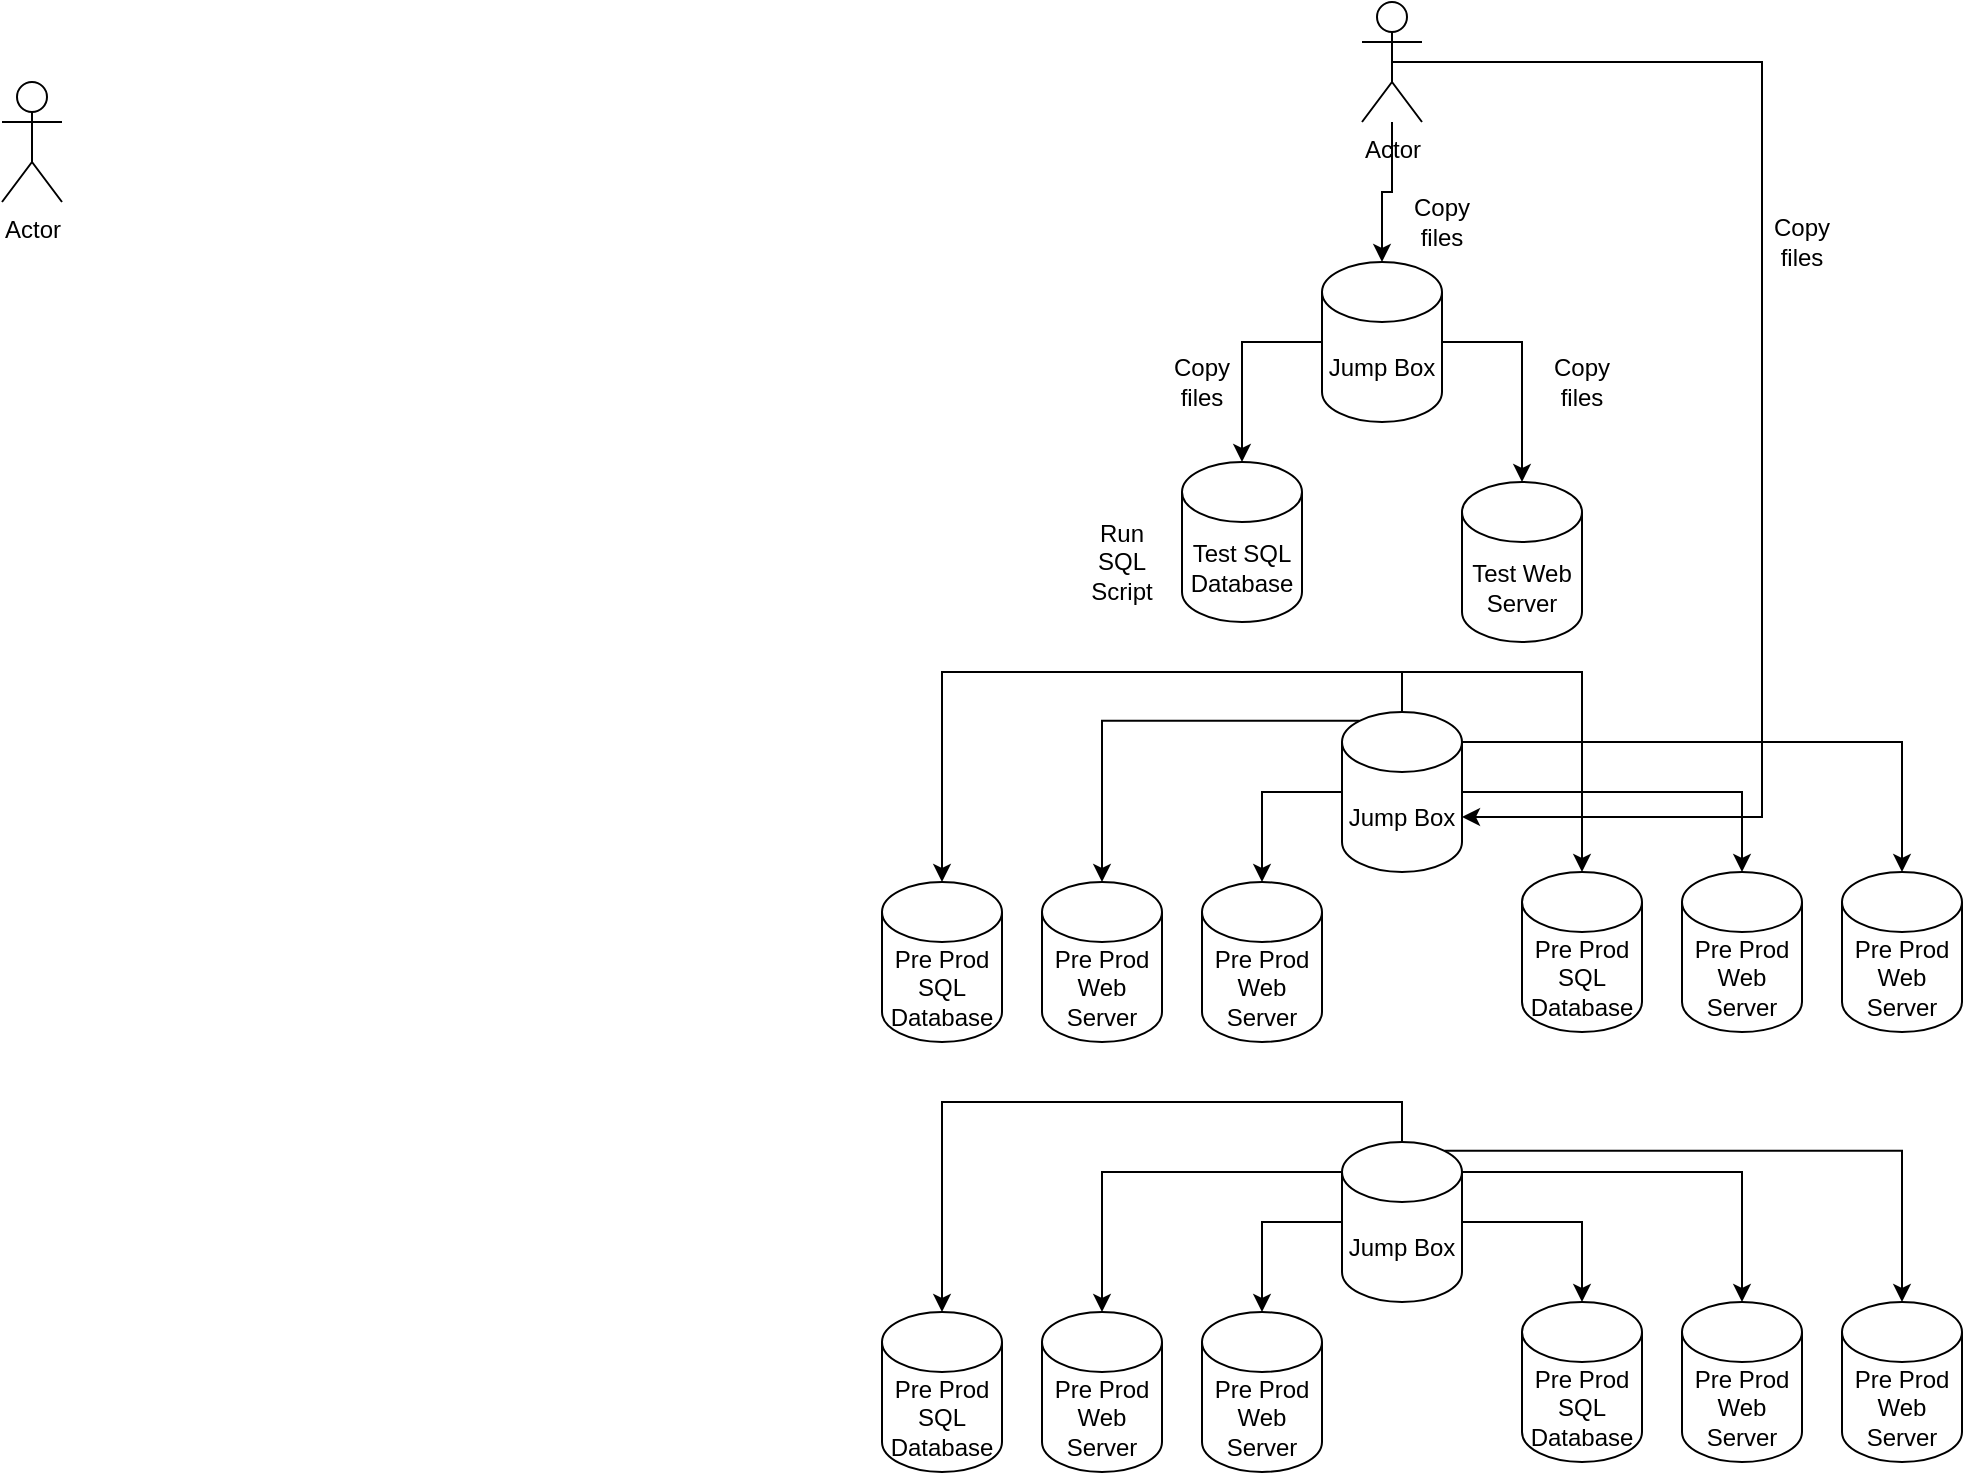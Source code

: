 <mxfile version="14.2.9" type="github">
  <diagram id="-gQqazLIwscCpqw2A1-1" name="Page-1">
    <mxGraphModel dx="1182" dy="732" grid="1" gridSize="10" guides="1" tooltips="1" connect="1" arrows="1" fold="1" page="1" pageScale="1" pageWidth="1169" pageHeight="827" math="0" shadow="0">
      <root>
        <mxCell id="0" />
        <mxCell id="1" parent="0" />
        <mxCell id="94rFRu-ZrwrCg0cZfIQB-1" value="Actor" style="shape=umlActor;verticalLabelPosition=bottom;verticalAlign=top;html=1;outlineConnect=0;" vertex="1" parent="1">
          <mxGeometry x="170" y="70" width="30" height="60" as="geometry" />
        </mxCell>
        <mxCell id="94rFRu-ZrwrCg0cZfIQB-14" value="" style="edgeStyle=orthogonalEdgeStyle;rounded=0;orthogonalLoop=1;jettySize=auto;html=1;" edge="1" parent="1" source="94rFRu-ZrwrCg0cZfIQB-2" target="94rFRu-ZrwrCg0cZfIQB-11">
          <mxGeometry relative="1" as="geometry" />
        </mxCell>
        <mxCell id="94rFRu-ZrwrCg0cZfIQB-31" style="edgeStyle=orthogonalEdgeStyle;rounded=0;orthogonalLoop=1;jettySize=auto;html=1;exitX=0.5;exitY=0.5;exitDx=0;exitDy=0;exitPerimeter=0;entryX=1;entryY=0;entryDx=0;entryDy=52.5;entryPerimeter=0;" edge="1" parent="1" source="94rFRu-ZrwrCg0cZfIQB-2" target="94rFRu-ZrwrCg0cZfIQB-30">
          <mxGeometry relative="1" as="geometry">
            <mxPoint x="1050" y="430" as="targetPoint" />
            <Array as="points">
              <mxPoint x="1050" y="60" />
              <mxPoint x="1050" y="438" />
            </Array>
          </mxGeometry>
        </mxCell>
        <mxCell id="94rFRu-ZrwrCg0cZfIQB-2" value="Actor" style="shape=umlActor;verticalLabelPosition=bottom;verticalAlign=top;html=1;outlineConnect=0;" vertex="1" parent="1">
          <mxGeometry x="850" y="30" width="30" height="60" as="geometry" />
        </mxCell>
        <mxCell id="94rFRu-ZrwrCg0cZfIQB-3" value="Test SQL Database" style="shape=cylinder3;whiteSpace=wrap;html=1;boundedLbl=1;backgroundOutline=1;size=15;" vertex="1" parent="1">
          <mxGeometry x="760" y="260" width="60" height="80" as="geometry" />
        </mxCell>
        <mxCell id="94rFRu-ZrwrCg0cZfIQB-4" value="Test Web Server" style="shape=cylinder3;whiteSpace=wrap;html=1;boundedLbl=1;backgroundOutline=1;size=15;" vertex="1" parent="1">
          <mxGeometry x="900" y="270" width="60" height="80" as="geometry" />
        </mxCell>
        <mxCell id="94rFRu-ZrwrCg0cZfIQB-5" value="Pre Prod SQL Database" style="shape=cylinder3;whiteSpace=wrap;html=1;boundedLbl=1;backgroundOutline=1;size=15;" vertex="1" parent="1">
          <mxGeometry x="610" y="470" width="60" height="80" as="geometry" />
        </mxCell>
        <mxCell id="94rFRu-ZrwrCg0cZfIQB-6" value="Pre Prod Web Server" style="shape=cylinder3;whiteSpace=wrap;html=1;boundedLbl=1;backgroundOutline=1;size=15;" vertex="1" parent="1">
          <mxGeometry x="690" y="470" width="60" height="80" as="geometry" />
        </mxCell>
        <mxCell id="94rFRu-ZrwrCg0cZfIQB-7" value="Pre Prod Web Server" style="shape=cylinder3;whiteSpace=wrap;html=1;boundedLbl=1;backgroundOutline=1;size=15;" vertex="1" parent="1">
          <mxGeometry x="770" y="470" width="60" height="80" as="geometry" />
        </mxCell>
        <mxCell id="94rFRu-ZrwrCg0cZfIQB-15" value="" style="edgeStyle=orthogonalEdgeStyle;rounded=0;orthogonalLoop=1;jettySize=auto;html=1;" edge="1" parent="1" source="94rFRu-ZrwrCg0cZfIQB-11" target="94rFRu-ZrwrCg0cZfIQB-4">
          <mxGeometry relative="1" as="geometry" />
        </mxCell>
        <mxCell id="94rFRu-ZrwrCg0cZfIQB-16" style="edgeStyle=orthogonalEdgeStyle;rounded=0;orthogonalLoop=1;jettySize=auto;html=1;exitX=0;exitY=0.5;exitDx=0;exitDy=0;exitPerimeter=0;entryX=0.5;entryY=0;entryDx=0;entryDy=0;entryPerimeter=0;" edge="1" parent="1" source="94rFRu-ZrwrCg0cZfIQB-11" target="94rFRu-ZrwrCg0cZfIQB-3">
          <mxGeometry relative="1" as="geometry" />
        </mxCell>
        <mxCell id="94rFRu-ZrwrCg0cZfIQB-11" value="Jump Box" style="shape=cylinder3;whiteSpace=wrap;html=1;boundedLbl=1;backgroundOutline=1;size=15;" vertex="1" parent="1">
          <mxGeometry x="830" y="160" width="60" height="80" as="geometry" />
        </mxCell>
        <mxCell id="94rFRu-ZrwrCg0cZfIQB-20" value="Copy files" style="text;html=1;strokeColor=none;fillColor=none;align=center;verticalAlign=middle;whiteSpace=wrap;rounded=0;" vertex="1" parent="1">
          <mxGeometry x="750" y="210" width="40" height="20" as="geometry" />
        </mxCell>
        <mxCell id="94rFRu-ZrwrCg0cZfIQB-21" value="Copy files" style="text;html=1;strokeColor=none;fillColor=none;align=center;verticalAlign=middle;whiteSpace=wrap;rounded=0;" vertex="1" parent="1">
          <mxGeometry x="940" y="210" width="40" height="20" as="geometry" />
        </mxCell>
        <mxCell id="94rFRu-ZrwrCg0cZfIQB-25" value="Copy files" style="text;html=1;strokeColor=none;fillColor=none;align=center;verticalAlign=middle;whiteSpace=wrap;rounded=0;" vertex="1" parent="1">
          <mxGeometry x="870" y="130" width="40" height="20" as="geometry" />
        </mxCell>
        <mxCell id="94rFRu-ZrwrCg0cZfIQB-26" value="Run SQL Script" style="text;html=1;strokeColor=none;fillColor=none;align=center;verticalAlign=middle;whiteSpace=wrap;rounded=0;" vertex="1" parent="1">
          <mxGeometry x="710" y="300" width="40" height="20" as="geometry" />
        </mxCell>
        <mxCell id="94rFRu-ZrwrCg0cZfIQB-27" value="Pre Prod SQL Database" style="shape=cylinder3;whiteSpace=wrap;html=1;boundedLbl=1;backgroundOutline=1;size=15;" vertex="1" parent="1">
          <mxGeometry x="930" y="465" width="60" height="80" as="geometry" />
        </mxCell>
        <mxCell id="94rFRu-ZrwrCg0cZfIQB-28" value="Pre Prod Web Server" style="shape=cylinder3;whiteSpace=wrap;html=1;boundedLbl=1;backgroundOutline=1;size=15;" vertex="1" parent="1">
          <mxGeometry x="1010" y="465" width="60" height="80" as="geometry" />
        </mxCell>
        <mxCell id="94rFRu-ZrwrCg0cZfIQB-29" value="Pre Prod Web Server" style="shape=cylinder3;whiteSpace=wrap;html=1;boundedLbl=1;backgroundOutline=1;size=15;" vertex="1" parent="1">
          <mxGeometry x="1090" y="465" width="60" height="80" as="geometry" />
        </mxCell>
        <mxCell id="94rFRu-ZrwrCg0cZfIQB-33" style="edgeStyle=orthogonalEdgeStyle;rounded=0;orthogonalLoop=1;jettySize=auto;html=1;exitX=0;exitY=0.5;exitDx=0;exitDy=0;exitPerimeter=0;entryX=0.5;entryY=0;entryDx=0;entryDy=0;entryPerimeter=0;" edge="1" parent="1" source="94rFRu-ZrwrCg0cZfIQB-30" target="94rFRu-ZrwrCg0cZfIQB-7">
          <mxGeometry relative="1" as="geometry" />
        </mxCell>
        <mxCell id="94rFRu-ZrwrCg0cZfIQB-34" style="edgeStyle=orthogonalEdgeStyle;rounded=0;orthogonalLoop=1;jettySize=auto;html=1;exitX=0.145;exitY=0;exitDx=0;exitDy=4.35;exitPerimeter=0;entryX=0.5;entryY=0;entryDx=0;entryDy=0;entryPerimeter=0;" edge="1" parent="1" source="94rFRu-ZrwrCg0cZfIQB-30" target="94rFRu-ZrwrCg0cZfIQB-6">
          <mxGeometry relative="1" as="geometry" />
        </mxCell>
        <mxCell id="94rFRu-ZrwrCg0cZfIQB-35" style="edgeStyle=orthogonalEdgeStyle;rounded=0;orthogonalLoop=1;jettySize=auto;html=1;exitX=0.5;exitY=0;exitDx=0;exitDy=0;exitPerimeter=0;entryX=0.5;entryY=0;entryDx=0;entryDy=0;entryPerimeter=0;" edge="1" parent="1" source="94rFRu-ZrwrCg0cZfIQB-30" target="94rFRu-ZrwrCg0cZfIQB-5">
          <mxGeometry relative="1" as="geometry" />
        </mxCell>
        <mxCell id="94rFRu-ZrwrCg0cZfIQB-36" style="edgeStyle=orthogonalEdgeStyle;rounded=0;orthogonalLoop=1;jettySize=auto;html=1;exitX=0.5;exitY=0;exitDx=0;exitDy=0;exitPerimeter=0;entryX=0.5;entryY=0;entryDx=0;entryDy=0;entryPerimeter=0;" edge="1" parent="1" source="94rFRu-ZrwrCg0cZfIQB-30" target="94rFRu-ZrwrCg0cZfIQB-27">
          <mxGeometry relative="1" as="geometry" />
        </mxCell>
        <mxCell id="94rFRu-ZrwrCg0cZfIQB-37" style="edgeStyle=orthogonalEdgeStyle;rounded=0;orthogonalLoop=1;jettySize=auto;html=1;exitX=1;exitY=0.5;exitDx=0;exitDy=0;exitPerimeter=0;entryX=0.5;entryY=0;entryDx=0;entryDy=0;entryPerimeter=0;" edge="1" parent="1" source="94rFRu-ZrwrCg0cZfIQB-30" target="94rFRu-ZrwrCg0cZfIQB-28">
          <mxGeometry relative="1" as="geometry" />
        </mxCell>
        <mxCell id="94rFRu-ZrwrCg0cZfIQB-38" style="edgeStyle=orthogonalEdgeStyle;rounded=0;orthogonalLoop=1;jettySize=auto;html=1;exitX=1;exitY=0;exitDx=0;exitDy=15;exitPerimeter=0;entryX=0.5;entryY=0;entryDx=0;entryDy=0;entryPerimeter=0;" edge="1" parent="1" source="94rFRu-ZrwrCg0cZfIQB-30" target="94rFRu-ZrwrCg0cZfIQB-29">
          <mxGeometry relative="1" as="geometry" />
        </mxCell>
        <mxCell id="94rFRu-ZrwrCg0cZfIQB-30" value="Jump Box" style="shape=cylinder3;whiteSpace=wrap;html=1;boundedLbl=1;backgroundOutline=1;size=15;" vertex="1" parent="1">
          <mxGeometry x="840" y="385" width="60" height="80" as="geometry" />
        </mxCell>
        <mxCell id="94rFRu-ZrwrCg0cZfIQB-32" value="Copy files" style="text;html=1;strokeColor=none;fillColor=none;align=center;verticalAlign=middle;whiteSpace=wrap;rounded=0;" vertex="1" parent="1">
          <mxGeometry x="1050" y="140" width="40" height="20" as="geometry" />
        </mxCell>
        <mxCell id="94rFRu-ZrwrCg0cZfIQB-46" style="edgeStyle=orthogonalEdgeStyle;rounded=0;orthogonalLoop=1;jettySize=auto;html=1;" edge="1" parent="1" source="94rFRu-ZrwrCg0cZfIQB-39" target="94rFRu-ZrwrCg0cZfIQB-42">
          <mxGeometry relative="1" as="geometry" />
        </mxCell>
        <mxCell id="94rFRu-ZrwrCg0cZfIQB-47" style="edgeStyle=orthogonalEdgeStyle;rounded=0;orthogonalLoop=1;jettySize=auto;html=1;exitX=0;exitY=0;exitDx=0;exitDy=15;exitPerimeter=0;entryX=0.5;entryY=0;entryDx=0;entryDy=0;entryPerimeter=0;" edge="1" parent="1" source="94rFRu-ZrwrCg0cZfIQB-39" target="94rFRu-ZrwrCg0cZfIQB-41">
          <mxGeometry relative="1" as="geometry" />
        </mxCell>
        <mxCell id="94rFRu-ZrwrCg0cZfIQB-48" style="edgeStyle=orthogonalEdgeStyle;rounded=0;orthogonalLoop=1;jettySize=auto;html=1;exitX=0.5;exitY=0;exitDx=0;exitDy=0;exitPerimeter=0;entryX=0.5;entryY=0;entryDx=0;entryDy=0;entryPerimeter=0;" edge="1" parent="1" source="94rFRu-ZrwrCg0cZfIQB-39" target="94rFRu-ZrwrCg0cZfIQB-40">
          <mxGeometry relative="1" as="geometry" />
        </mxCell>
        <mxCell id="94rFRu-ZrwrCg0cZfIQB-49" style="edgeStyle=orthogonalEdgeStyle;rounded=0;orthogonalLoop=1;jettySize=auto;html=1;exitX=1;exitY=0.5;exitDx=0;exitDy=0;exitPerimeter=0;entryX=0.5;entryY=0;entryDx=0;entryDy=0;entryPerimeter=0;" edge="1" parent="1" source="94rFRu-ZrwrCg0cZfIQB-39" target="94rFRu-ZrwrCg0cZfIQB-43">
          <mxGeometry relative="1" as="geometry" />
        </mxCell>
        <mxCell id="94rFRu-ZrwrCg0cZfIQB-50" style="edgeStyle=orthogonalEdgeStyle;rounded=0;orthogonalLoop=1;jettySize=auto;html=1;exitX=1;exitY=0;exitDx=0;exitDy=15;exitPerimeter=0;entryX=0.5;entryY=0;entryDx=0;entryDy=0;entryPerimeter=0;" edge="1" parent="1" source="94rFRu-ZrwrCg0cZfIQB-39" target="94rFRu-ZrwrCg0cZfIQB-44">
          <mxGeometry relative="1" as="geometry" />
        </mxCell>
        <mxCell id="94rFRu-ZrwrCg0cZfIQB-51" style="edgeStyle=orthogonalEdgeStyle;rounded=0;orthogonalLoop=1;jettySize=auto;html=1;exitX=0.855;exitY=0;exitDx=0;exitDy=4.35;exitPerimeter=0;entryX=0.5;entryY=0;entryDx=0;entryDy=0;entryPerimeter=0;" edge="1" parent="1" source="94rFRu-ZrwrCg0cZfIQB-39" target="94rFRu-ZrwrCg0cZfIQB-45">
          <mxGeometry relative="1" as="geometry" />
        </mxCell>
        <mxCell id="94rFRu-ZrwrCg0cZfIQB-39" value="Jump Box" style="shape=cylinder3;whiteSpace=wrap;html=1;boundedLbl=1;backgroundOutline=1;size=15;" vertex="1" parent="1">
          <mxGeometry x="840" y="600" width="60" height="80" as="geometry" />
        </mxCell>
        <mxCell id="94rFRu-ZrwrCg0cZfIQB-40" value="Pre Prod SQL Database" style="shape=cylinder3;whiteSpace=wrap;html=1;boundedLbl=1;backgroundOutline=1;size=15;" vertex="1" parent="1">
          <mxGeometry x="610" y="685" width="60" height="80" as="geometry" />
        </mxCell>
        <mxCell id="94rFRu-ZrwrCg0cZfIQB-41" value="Pre Prod Web Server" style="shape=cylinder3;whiteSpace=wrap;html=1;boundedLbl=1;backgroundOutline=1;size=15;" vertex="1" parent="1">
          <mxGeometry x="690" y="685" width="60" height="80" as="geometry" />
        </mxCell>
        <mxCell id="94rFRu-ZrwrCg0cZfIQB-42" value="Pre Prod Web Server" style="shape=cylinder3;whiteSpace=wrap;html=1;boundedLbl=1;backgroundOutline=1;size=15;" vertex="1" parent="1">
          <mxGeometry x="770" y="685" width="60" height="80" as="geometry" />
        </mxCell>
        <mxCell id="94rFRu-ZrwrCg0cZfIQB-43" value="Pre Prod SQL Database" style="shape=cylinder3;whiteSpace=wrap;html=1;boundedLbl=1;backgroundOutline=1;size=15;" vertex="1" parent="1">
          <mxGeometry x="930" y="680" width="60" height="80" as="geometry" />
        </mxCell>
        <mxCell id="94rFRu-ZrwrCg0cZfIQB-44" value="Pre Prod Web Server" style="shape=cylinder3;whiteSpace=wrap;html=1;boundedLbl=1;backgroundOutline=1;size=15;" vertex="1" parent="1">
          <mxGeometry x="1010" y="680" width="60" height="80" as="geometry" />
        </mxCell>
        <mxCell id="94rFRu-ZrwrCg0cZfIQB-45" value="Pre Prod Web Server" style="shape=cylinder3;whiteSpace=wrap;html=1;boundedLbl=1;backgroundOutline=1;size=15;" vertex="1" parent="1">
          <mxGeometry x="1090" y="680" width="60" height="80" as="geometry" />
        </mxCell>
      </root>
    </mxGraphModel>
  </diagram>
</mxfile>

